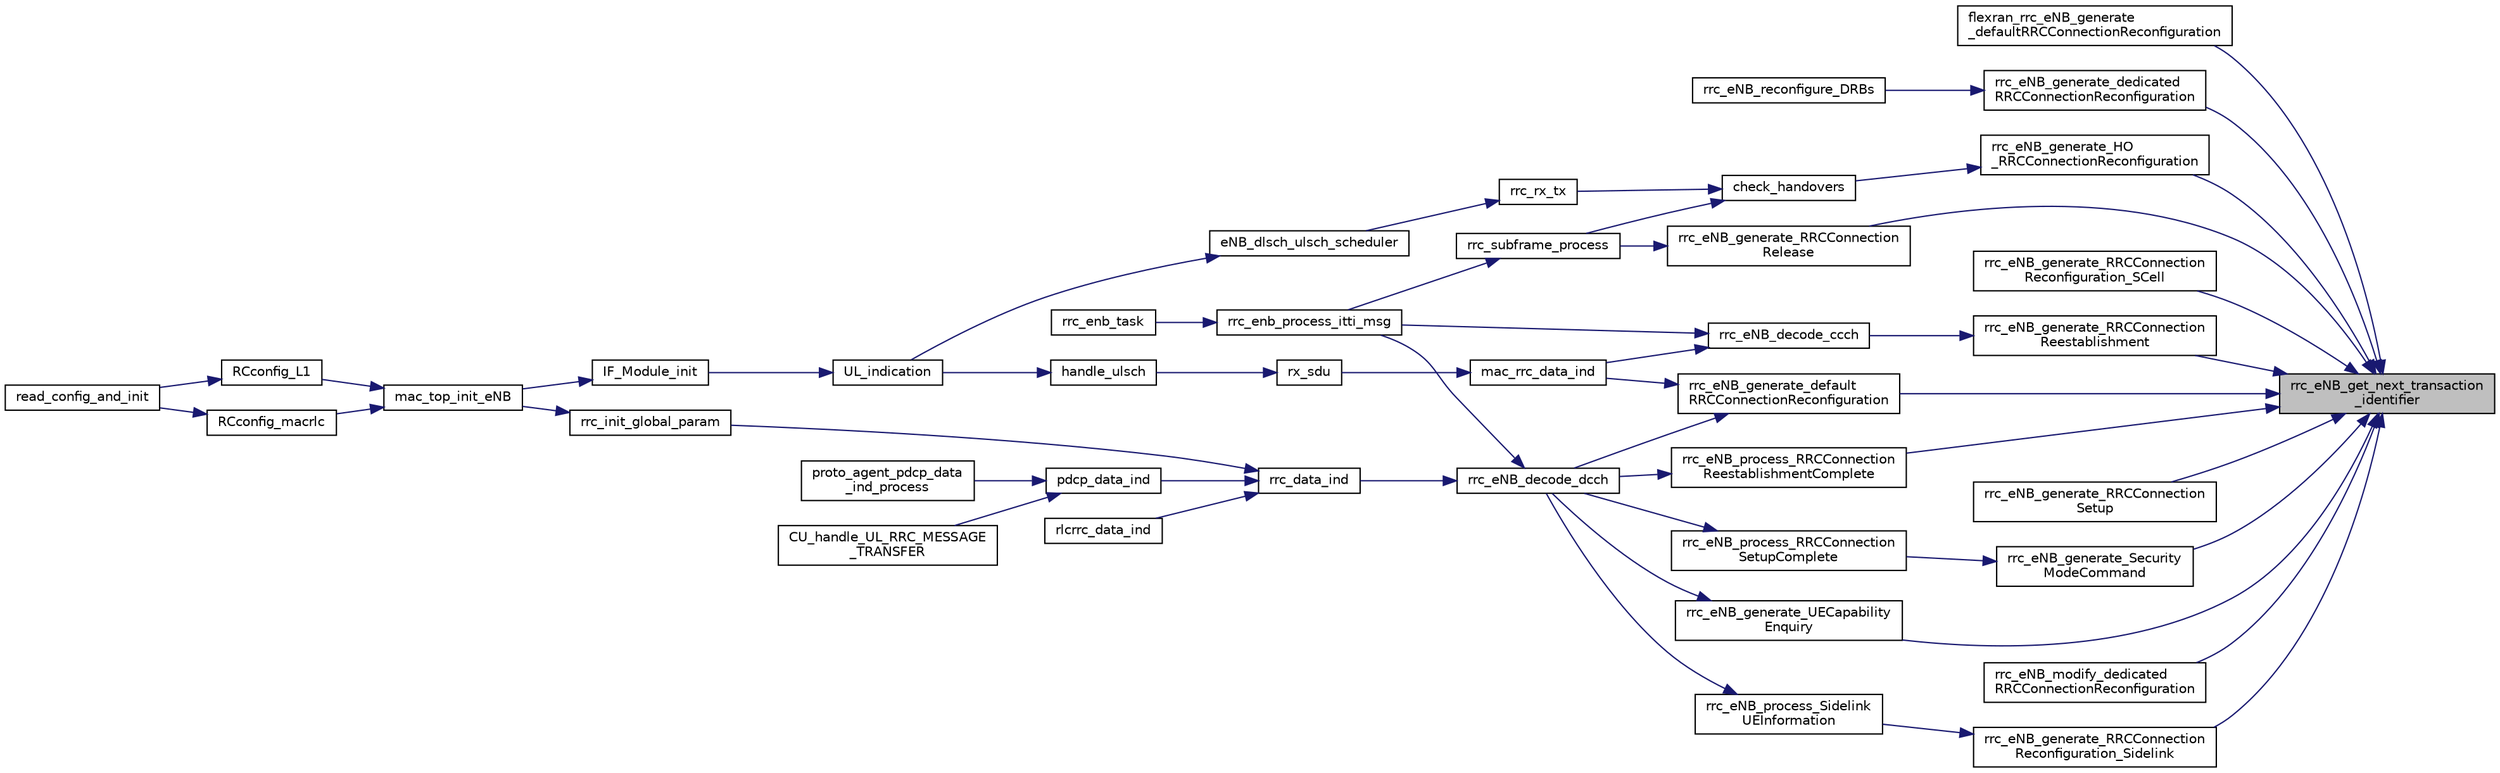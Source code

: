 digraph "rrc_eNB_get_next_transaction_identifier"
{
 // LATEX_PDF_SIZE
  edge [fontname="Helvetica",fontsize="10",labelfontname="Helvetica",labelfontsize="10"];
  node [fontname="Helvetica",fontsize="10",shape=record];
  rankdir="RL";
  Node1 [label="rrc_eNB_get_next_transaction\l_identifier",height=0.2,width=0.4,color="black", fillcolor="grey75", style="filled", fontcolor="black",tooltip="Function to get the next transaction identifier."];
  Node1 -> Node2 [dir="back",color="midnightblue",fontsize="10",style="solid",fontname="Helvetica"];
  Node2 [label="flexran_rrc_eNB_generate\l_defaultRRCConnectionReconfiguration",height=0.2,width=0.4,color="black", fillcolor="white", style="filled",URL="$group____rrc.html#ga451703069fdcd8b265982a5ee49d07b6",tooltip=" "];
  Node1 -> Node3 [dir="back",color="midnightblue",fontsize="10",style="solid",fontname="Helvetica"];
  Node3 [label="rrc_eNB_generate_dedicated\lRRCConnectionReconfiguration",height=0.2,width=0.4,color="black", fillcolor="white", style="filled",URL="$rrc__eNB__S1AP_8h.html#a61ea37aa554bff067f9c96e71dfc03f8",tooltip=" "];
  Node3 -> Node4 [dir="back",color="midnightblue",fontsize="10",style="solid",fontname="Helvetica"];
  Node4 [label="rrc_eNB_reconfigure_DRBs",height=0.2,width=0.4,color="black", fillcolor="white", style="filled",URL="$group____rrc.html#ga26a45f9c77696c24ce84c9428cefe5e1",tooltip=" "];
  Node1 -> Node5 [dir="back",color="midnightblue",fontsize="10",style="solid",fontname="Helvetica"];
  Node5 [label="rrc_eNB_generate_default\lRRCConnectionReconfiguration",height=0.2,width=0.4,color="black", fillcolor="white", style="filled",URL="$group____rrc.html#ga67946553723a490fbe78c54ca17464f7",tooltip=" "];
  Node5 -> Node6 [dir="back",color="midnightblue",fontsize="10",style="solid",fontname="Helvetica"];
  Node6 [label="mac_rrc_data_ind",height=0.2,width=0.4,color="black", fillcolor="white", style="filled",URL="$group____rrc.html#ga27bdbafc2b9df6bb7560b11d7196343e",tooltip=" "];
  Node6 -> Node7 [dir="back",color="midnightblue",fontsize="10",style="solid",fontname="Helvetica"];
  Node7 [label="rx_sdu",height=0.2,width=0.4,color="black", fillcolor="white", style="filled",URL="$group____mac.html#gafa4fade9588c7ec028d474b53b37c11e",tooltip=" "];
  Node7 -> Node8 [dir="back",color="midnightblue",fontsize="10",style="solid",fontname="Helvetica"];
  Node8 [label="handle_ulsch",height=0.2,width=0.4,color="black", fillcolor="white", style="filled",URL="$IF__Module_8c.html#afb0615963db57d6fffb3d2d35befba28",tooltip=" "];
  Node8 -> Node9 [dir="back",color="midnightblue",fontsize="10",style="solid",fontname="Helvetica"];
  Node9 [label="UL_indication",height=0.2,width=0.4,color="black", fillcolor="white", style="filled",URL="$IF__Module_8h.html#a0e2ef22a02b2c6683ab06f6d53f92e4d",tooltip=" "];
  Node9 -> Node10 [dir="back",color="midnightblue",fontsize="10",style="solid",fontname="Helvetica"];
  Node10 [label="IF_Module_init",height=0.2,width=0.4,color="black", fillcolor="white", style="filled",URL="$IF__Module_8h.html#a889f718a2d163ae240f8aa0732d35a81",tooltip=" "];
  Node10 -> Node11 [dir="back",color="midnightblue",fontsize="10",style="solid",fontname="Helvetica"];
  Node11 [label="mac_top_init_eNB",height=0.2,width=0.4,color="black", fillcolor="white", style="filled",URL="$group____mac.html#ga7b366a80fdb7f92ef5b4418560f2c330",tooltip=" "];
  Node11 -> Node12 [dir="back",color="midnightblue",fontsize="10",style="solid",fontname="Helvetica"];
  Node12 [label="RCconfig_L1",height=0.2,width=0.4,color="black", fillcolor="white", style="filled",URL="$group____enb__app.html#gaf0a0b784f891b689029fdac80981bb48",tooltip=" "];
  Node12 -> Node13 [dir="back",color="midnightblue",fontsize="10",style="solid",fontname="Helvetica"];
  Node13 [label="read_config_and_init",height=0.2,width=0.4,color="black", fillcolor="white", style="filled",URL="$group____enb__app.html#gafd8182cd803334f6a7df61898dc81389",tooltip=" "];
  Node11 -> Node14 [dir="back",color="midnightblue",fontsize="10",style="solid",fontname="Helvetica"];
  Node14 [label="RCconfig_macrlc",height=0.2,width=0.4,color="black", fillcolor="white", style="filled",URL="$group____enb__app.html#gad938d81629b25898f7beb6f9c854846b",tooltip=" "];
  Node14 -> Node13 [dir="back",color="midnightblue",fontsize="10",style="solid",fontname="Helvetica"];
  Node5 -> Node15 [dir="back",color="midnightblue",fontsize="10",style="solid",fontname="Helvetica"];
  Node15 [label="rrc_eNB_decode_dcch",height=0.2,width=0.4,color="black", fillcolor="white", style="filled",URL="$group____rrc.html#ga66d13b97ca325066ff5400bef7518059",tooltip="Entry routine to decode a UL-DCCH-Message. Invokes PER decoder and parses message."];
  Node15 -> Node16 [dir="back",color="midnightblue",fontsize="10",style="solid",fontname="Helvetica"];
  Node16 [label="rrc_data_ind",height=0.2,width=0.4,color="black", fillcolor="white", style="filled",URL="$group____rrc.html#ga992f2e4fa10aead963a6c6766d22f357",tooltip=" "];
  Node16 -> Node17 [dir="back",color="midnightblue",fontsize="10",style="solid",fontname="Helvetica"];
  Node17 [label="pdcp_data_ind",height=0.2,width=0.4,color="black", fillcolor="white", style="filled",URL="$group____pdcp.html#ga39bab2ba8ae1993dfea9008d98337463",tooltip=" "];
  Node17 -> Node18 [dir="back",color="midnightblue",fontsize="10",style="solid",fontname="Helvetica"];
  Node18 [label="CU_handle_UL_RRC_MESSAGE\l_TRANSFER",height=0.2,width=0.4,color="black", fillcolor="white", style="filled",URL="$f1ap__cu__rrc__message__transfer_8h.html#a847c5dd55799e5af97993e32de6fc07e",tooltip=" "];
  Node17 -> Node19 [dir="back",color="midnightblue",fontsize="10",style="solid",fontname="Helvetica"];
  Node19 [label="proto_agent_pdcp_data\l_ind_process",height=0.2,width=0.4,color="black", fillcolor="white", style="filled",URL="$proto__agent__common_8h.html#a69df5907252f68f5ffec0f7002cbb334",tooltip=" "];
  Node16 -> Node20 [dir="back",color="midnightblue",fontsize="10",style="solid",fontname="Helvetica"];
  Node20 [label="rlcrrc_data_ind",height=0.2,width=0.4,color="black", fillcolor="white", style="filled",URL="$openair__rrc__L2__interface_8h.html#a7b1da999b22837d8c1061068bdbc19af",tooltip=" "];
  Node16 -> Node21 [dir="back",color="midnightblue",fontsize="10",style="solid",fontname="Helvetica"];
  Node21 [label="rrc_init_global_param",height=0.2,width=0.4,color="black", fillcolor="white", style="filled",URL="$group____rrc.html#gade79643da4980d980ff603275e52c99a",tooltip=" "];
  Node21 -> Node11 [dir="back",color="midnightblue",fontsize="10",style="solid",fontname="Helvetica"];
  Node15 -> Node22 [dir="back",color="midnightblue",fontsize="10",style="solid",fontname="Helvetica"];
  Node22 [label="rrc_enb_process_itti_msg",height=0.2,width=0.4,color="black", fillcolor="white", style="filled",URL="$group____rrc.html#ga30f046459c1c273756eaeb3afa087f0b",tooltip=" "];
  Node22 -> Node23 [dir="back",color="midnightblue",fontsize="10",style="solid",fontname="Helvetica"];
  Node23 [label="rrc_enb_task",height=0.2,width=0.4,color="black", fillcolor="white", style="filled",URL="$group____rrc.html#ga75560166cf7a711a217fc23bf82eb853",tooltip="RRC eNB task."];
  Node1 -> Node24 [dir="back",color="midnightblue",fontsize="10",style="solid",fontname="Helvetica"];
  Node24 [label="rrc_eNB_generate_HO\l_RRCConnectionReconfiguration",height=0.2,width=0.4,color="black", fillcolor="white", style="filled",URL="$group____rrc.html#ga69fbd8627d517da924852ffee296b421",tooltip=" "];
  Node24 -> Node25 [dir="back",color="midnightblue",fontsize="10",style="solid",fontname="Helvetica"];
  Node25 [label="check_handovers",height=0.2,width=0.4,color="black", fillcolor="white", style="filled",URL="$group____rrc.html#gafd1d50adb71773eb6a14bcb3ab50f9cb",tooltip=" "];
  Node25 -> Node26 [dir="back",color="midnightblue",fontsize="10",style="solid",fontname="Helvetica"];
  Node26 [label="rrc_rx_tx",height=0.2,width=0.4,color="black", fillcolor="white", style="filled",URL="$LITE_2rrc__common_8c.html#a955366d1b4e84e5a73d64fb8ddf0f7d9",tooltip=" "];
  Node26 -> Node27 [dir="back",color="midnightblue",fontsize="10",style="solid",fontname="Helvetica"];
  Node27 [label="eNB_dlsch_ulsch_scheduler",height=0.2,width=0.4,color="black", fillcolor="white", style="filled",URL="$group____mac.html#ga2a3ebd99050898af5b0f5ff9c9785897",tooltip=" "];
  Node27 -> Node9 [dir="back",color="midnightblue",fontsize="10",style="solid",fontname="Helvetica"];
  Node25 -> Node28 [dir="back",color="midnightblue",fontsize="10",style="solid",fontname="Helvetica"];
  Node28 [label="rrc_subframe_process",height=0.2,width=0.4,color="black", fillcolor="white", style="filled",URL="$rrc__eNB_8c.html#a1ef2bc7ae8bc4290b54a4703a611e01b",tooltip=" "];
  Node28 -> Node22 [dir="back",color="midnightblue",fontsize="10",style="solid",fontname="Helvetica"];
  Node1 -> Node29 [dir="back",color="midnightblue",fontsize="10",style="solid",fontname="Helvetica"];
  Node29 [label="rrc_eNB_generate_RRCConnection\lReconfiguration_SCell",height=0.2,width=0.4,color="black", fillcolor="white", style="filled",URL="$rrc__eNB_8c.html#a4cef26f8e6ba2ac16287c7e87695a196",tooltip=" "];
  Node1 -> Node30 [dir="back",color="midnightblue",fontsize="10",style="solid",fontname="Helvetica"];
  Node30 [label="rrc_eNB_generate_RRCConnection\lReconfiguration_Sidelink",height=0.2,width=0.4,color="black", fillcolor="white", style="filled",URL="$group____rrc.html#gae893bcdb303e69e25cff0936068b3a6e",tooltip="Generate/decode the RRCConnectionReconfiguration for Sidelink at eNB."];
  Node30 -> Node31 [dir="back",color="midnightblue",fontsize="10",style="solid",fontname="Helvetica"];
  Node31 [label="rrc_eNB_process_Sidelink\lUEInformation",height=0.2,width=0.4,color="black", fillcolor="white", style="filled",URL="$group____rrc.html#gac9aa5085e82656aacc05018786c7dcb8",tooltip="process the received SidelinkUEInformation message at eNB"];
  Node31 -> Node15 [dir="back",color="midnightblue",fontsize="10",style="solid",fontname="Helvetica"];
  Node1 -> Node32 [dir="back",color="midnightblue",fontsize="10",style="solid",fontname="Helvetica"];
  Node32 [label="rrc_eNB_generate_RRCConnection\lReestablishment",height=0.2,width=0.4,color="black", fillcolor="white", style="filled",URL="$rrc__eNB_8c.html#a2ea8fd237d90916a202cd3334ea02868",tooltip=" "];
  Node32 -> Node33 [dir="back",color="midnightblue",fontsize="10",style="solid",fontname="Helvetica"];
  Node33 [label="rrc_eNB_decode_ccch",height=0.2,width=0.4,color="black", fillcolor="white", style="filled",URL="$group____rrc.html#ga3ec9e1e30c6af99f396c0079cb081728",tooltip="Entry routine to decode a UL-CCCH-Message. Invokes PER decoder and parses message."];
  Node33 -> Node6 [dir="back",color="midnightblue",fontsize="10",style="solid",fontname="Helvetica"];
  Node33 -> Node22 [dir="back",color="midnightblue",fontsize="10",style="solid",fontname="Helvetica"];
  Node1 -> Node34 [dir="back",color="midnightblue",fontsize="10",style="solid",fontname="Helvetica"];
  Node34 [label="rrc_eNB_generate_RRCConnection\lRelease",height=0.2,width=0.4,color="black", fillcolor="white", style="filled",URL="$group____rrc.html#ga265d07dc90f5f81173f0d3c2bc0b0dfc",tooltip="Generate the RRCConnectionRelease."];
  Node34 -> Node28 [dir="back",color="midnightblue",fontsize="10",style="solid",fontname="Helvetica"];
  Node1 -> Node35 [dir="back",color="midnightblue",fontsize="10",style="solid",fontname="Helvetica"];
  Node35 [label="rrc_eNB_generate_RRCConnection\lSetup",height=0.2,width=0.4,color="black", fillcolor="white", style="filled",URL="$group____rrc.html#ga64203b168c8c45f67fafa5e1058b2788",tooltip="Generate the RRCConnectionSetup based on information coming from RRM."];
  Node1 -> Node36 [dir="back",color="midnightblue",fontsize="10",style="solid",fontname="Helvetica"];
  Node36 [label="rrc_eNB_generate_Security\lModeCommand",height=0.2,width=0.4,color="black", fillcolor="white", style="filled",URL="$group____rrc.html#gab647ff866d9859899741a1e5b54393b7",tooltip=" "];
  Node36 -> Node37 [dir="back",color="midnightblue",fontsize="10",style="solid",fontname="Helvetica"];
  Node37 [label="rrc_eNB_process_RRCConnection\lSetupComplete",height=0.2,width=0.4,color="black", fillcolor="white", style="filled",URL="$group____rrc.html#gaf607ff9afd6d79768ad5c387ce3eac15",tooltip="Process the RRCConnectionSetupComplete based on information coming from UE."];
  Node37 -> Node15 [dir="back",color="midnightblue",fontsize="10",style="solid",fontname="Helvetica"];
  Node1 -> Node38 [dir="back",color="midnightblue",fontsize="10",style="solid",fontname="Helvetica"];
  Node38 [label="rrc_eNB_generate_UECapability\lEnquiry",height=0.2,width=0.4,color="black", fillcolor="white", style="filled",URL="$group____rrc.html#ga9ad7a4d58b2015b8c134931c6b985477",tooltip=" "];
  Node38 -> Node15 [dir="back",color="midnightblue",fontsize="10",style="solid",fontname="Helvetica"];
  Node1 -> Node39 [dir="back",color="midnightblue",fontsize="10",style="solid",fontname="Helvetica"];
  Node39 [label="rrc_eNB_modify_dedicated\lRRCConnectionReconfiguration",height=0.2,width=0.4,color="black", fillcolor="white", style="filled",URL="$rrc__eNB__S1AP_8h.html#a705c2e3e621af041a32c963275c79c1f",tooltip=" "];
  Node1 -> Node40 [dir="back",color="midnightblue",fontsize="10",style="solid",fontname="Helvetica"];
  Node40 [label="rrc_eNB_process_RRCConnection\lReestablishmentComplete",height=0.2,width=0.4,color="black", fillcolor="white", style="filled",URL="$rrc__eNB_8c.html#a7b8039144f0bdf14e02e568c03acccf7",tooltip=" "];
  Node40 -> Node15 [dir="back",color="midnightblue",fontsize="10",style="solid",fontname="Helvetica"];
}
